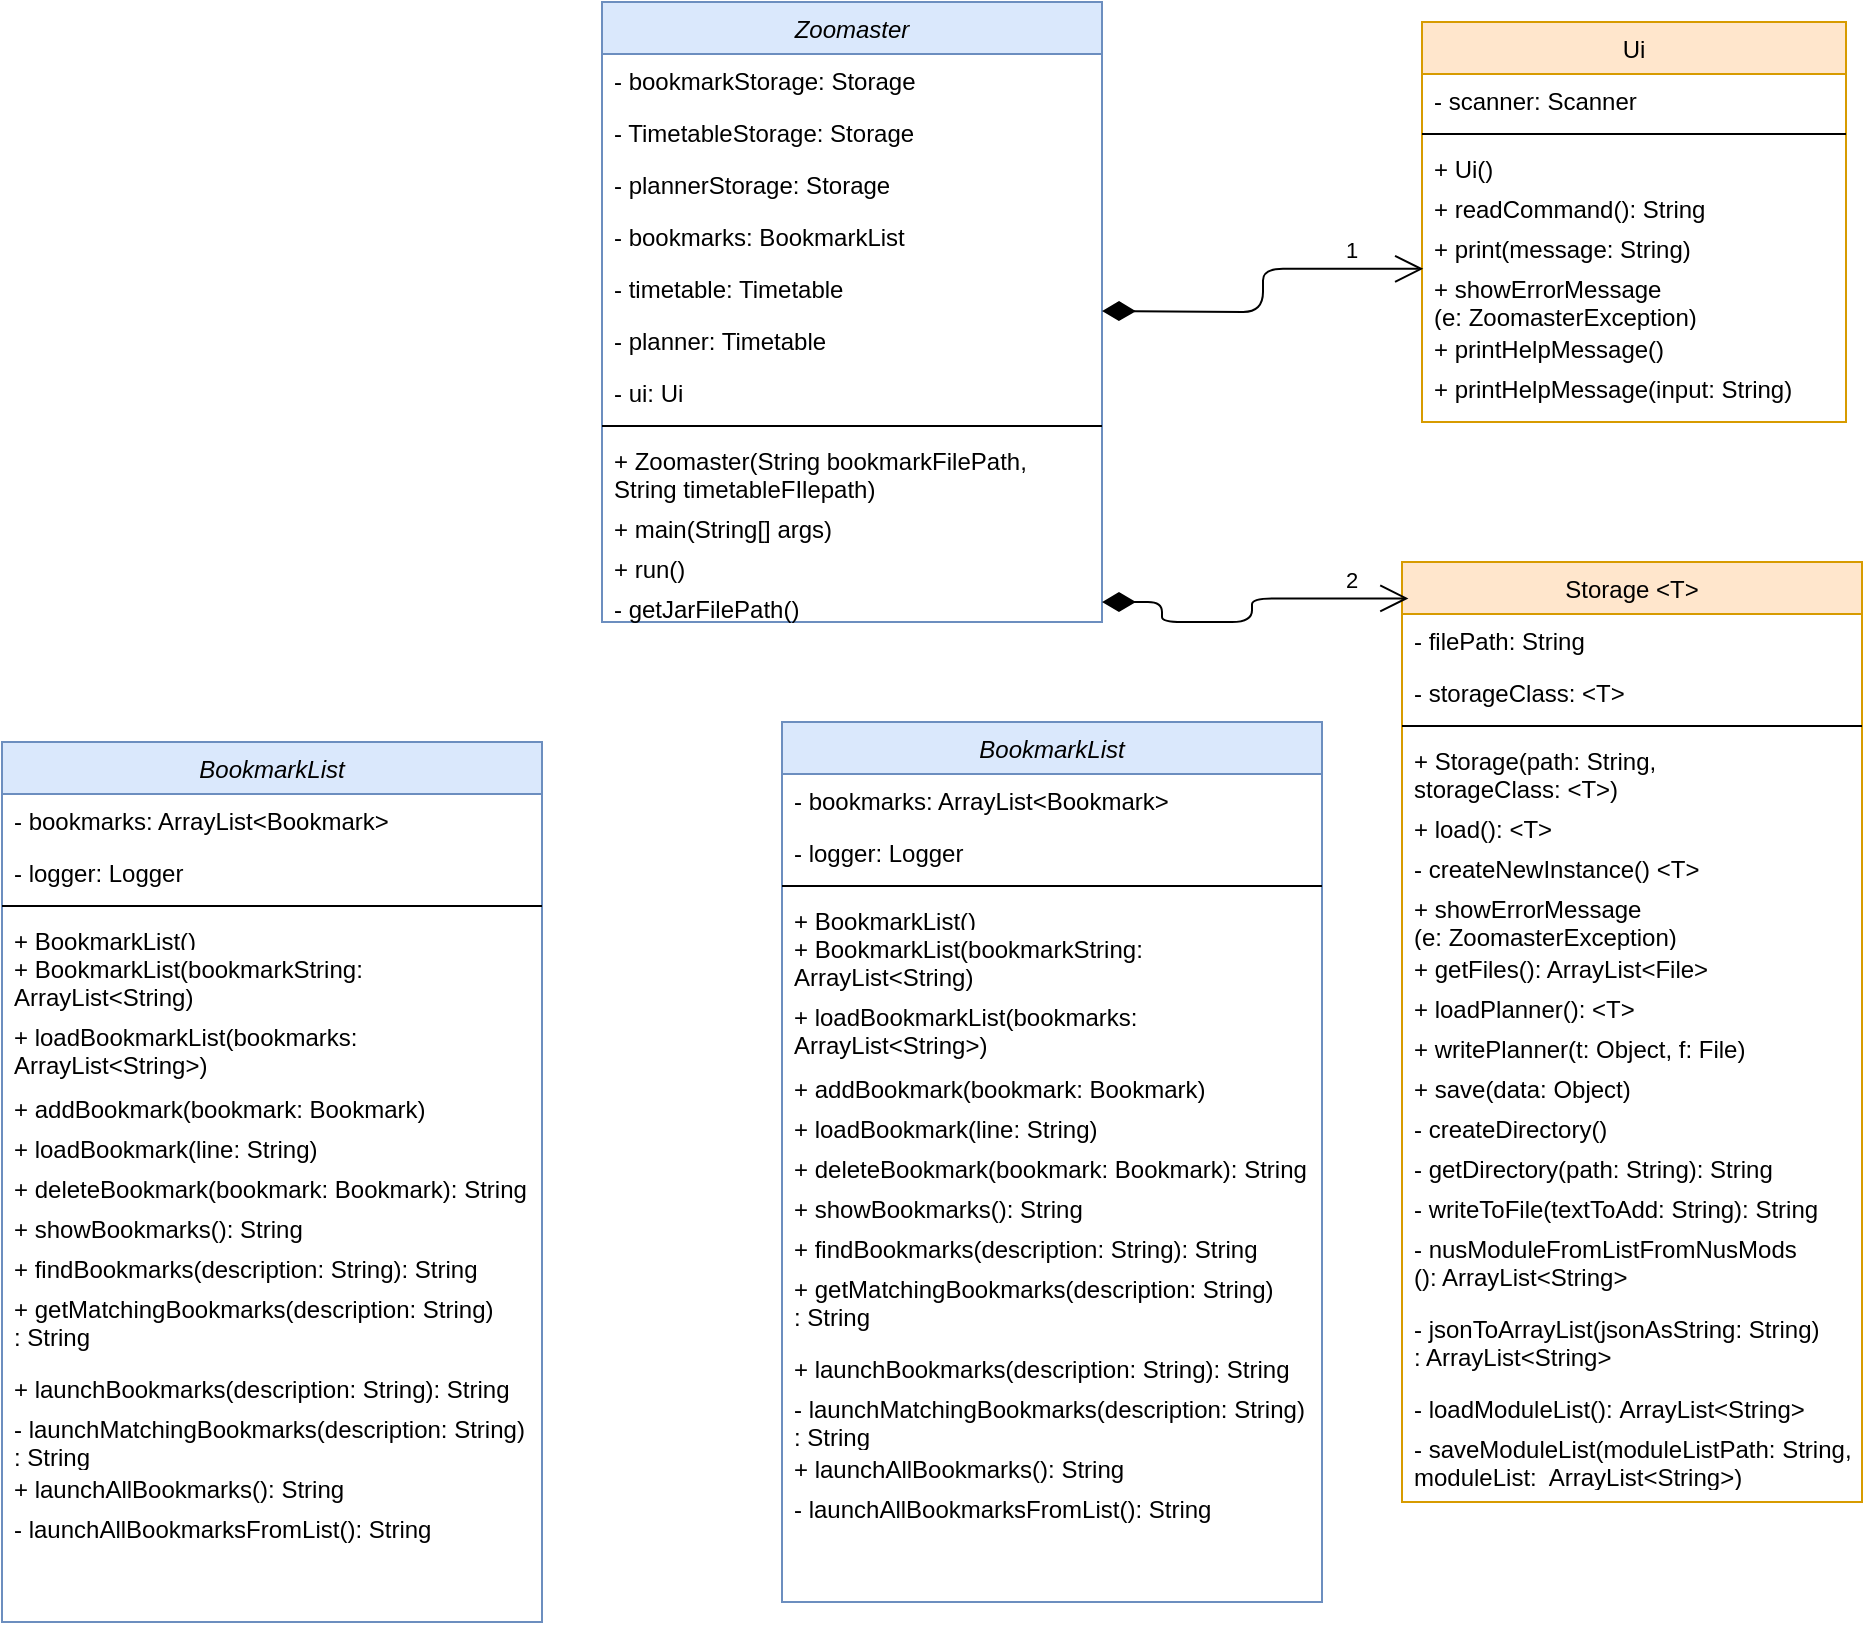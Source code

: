 <mxfile version="13.8.3" type="github">
  <diagram id="C5RBs43oDa-KdzZeNtuy" name="Page-1">
    <mxGraphModel dx="1704" dy="768" grid="1" gridSize="10" guides="1" tooltips="1" connect="1" arrows="1" fold="1" page="1" pageScale="1" pageWidth="827" pageHeight="1169" math="0" shadow="0">
      <root>
        <mxCell id="WIyWlLk6GJQsqaUBKTNV-0" />
        <mxCell id="WIyWlLk6GJQsqaUBKTNV-1" parent="WIyWlLk6GJQsqaUBKTNV-0" />
        <mxCell id="zkfFHV4jXpPFQw0GAbJ--0" value="Zoomaster" style="swimlane;fontStyle=2;align=center;verticalAlign=top;childLayout=stackLayout;horizontal=1;startSize=26;horizontalStack=0;resizeParent=1;resizeLast=0;collapsible=1;marginBottom=0;rounded=0;shadow=0;strokeWidth=1;fillColor=#dae8fc;strokeColor=#6c8ebf;" parent="WIyWlLk6GJQsqaUBKTNV-1" vertex="1">
          <mxGeometry x="100" y="90" width="250" height="310" as="geometry">
            <mxRectangle x="230" y="140" width="160" height="26" as="alternateBounds" />
          </mxGeometry>
        </mxCell>
        <mxCell id="zkfFHV4jXpPFQw0GAbJ--1" value="- bookmarkStorage: Storage" style="text;align=left;verticalAlign=top;spacingLeft=4;spacingRight=4;overflow=hidden;rotatable=0;points=[[0,0.5],[1,0.5]];portConstraint=eastwest;" parent="zkfFHV4jXpPFQw0GAbJ--0" vertex="1">
          <mxGeometry y="26" width="250" height="26" as="geometry" />
        </mxCell>
        <mxCell id="zkfFHV4jXpPFQw0GAbJ--2" value="- TimetableStorage: Storage" style="text;align=left;verticalAlign=top;spacingLeft=4;spacingRight=4;overflow=hidden;rotatable=0;points=[[0,0.5],[1,0.5]];portConstraint=eastwest;rounded=0;shadow=0;html=0;" parent="zkfFHV4jXpPFQw0GAbJ--0" vertex="1">
          <mxGeometry y="52" width="250" height="26" as="geometry" />
        </mxCell>
        <mxCell id="xP8jKpBeJA_gzd6FkXw8-4" value="- plannerStorage: Storage" style="text;align=left;verticalAlign=top;spacingLeft=4;spacingRight=4;overflow=hidden;rotatable=0;points=[[0,0.5],[1,0.5]];portConstraint=eastwest;rounded=0;shadow=0;html=0;" vertex="1" parent="zkfFHV4jXpPFQw0GAbJ--0">
          <mxGeometry y="78" width="250" height="26" as="geometry" />
        </mxCell>
        <mxCell id="zkfFHV4jXpPFQw0GAbJ--3" value="- bookmarks: BookmarkList" style="text;align=left;verticalAlign=top;spacingLeft=4;spacingRight=4;overflow=hidden;rotatable=0;points=[[0,0.5],[1,0.5]];portConstraint=eastwest;rounded=0;shadow=0;html=0;" parent="zkfFHV4jXpPFQw0GAbJ--0" vertex="1">
          <mxGeometry y="104" width="250" height="26" as="geometry" />
        </mxCell>
        <mxCell id="xP8jKpBeJA_gzd6FkXw8-2" value="- timetable: Timetable" style="text;align=left;verticalAlign=top;spacingLeft=4;spacingRight=4;overflow=hidden;rotatable=0;points=[[0,0.5],[1,0.5]];portConstraint=eastwest;rounded=0;shadow=0;html=0;" vertex="1" parent="zkfFHV4jXpPFQw0GAbJ--0">
          <mxGeometry y="130" width="250" height="26" as="geometry" />
        </mxCell>
        <mxCell id="xP8jKpBeJA_gzd6FkXw8-3" value="- planner: Timetable" style="text;align=left;verticalAlign=top;spacingLeft=4;spacingRight=4;overflow=hidden;rotatable=0;points=[[0,0.5],[1,0.5]];portConstraint=eastwest;rounded=0;shadow=0;html=0;" vertex="1" parent="zkfFHV4jXpPFQw0GAbJ--0">
          <mxGeometry y="156" width="250" height="26" as="geometry" />
        </mxCell>
        <mxCell id="xP8jKpBeJA_gzd6FkXw8-5" value="- ui: Ui" style="text;align=left;verticalAlign=top;spacingLeft=4;spacingRight=4;overflow=hidden;rotatable=0;points=[[0,0.5],[1,0.5]];portConstraint=eastwest;rounded=0;shadow=0;html=0;" vertex="1" parent="zkfFHV4jXpPFQw0GAbJ--0">
          <mxGeometry y="182" width="250" height="26" as="geometry" />
        </mxCell>
        <mxCell id="zkfFHV4jXpPFQw0GAbJ--4" value="" style="line;html=1;strokeWidth=1;align=left;verticalAlign=middle;spacingTop=-1;spacingLeft=3;spacingRight=3;rotatable=0;labelPosition=right;points=[];portConstraint=eastwest;" parent="zkfFHV4jXpPFQw0GAbJ--0" vertex="1">
          <mxGeometry y="208" width="250" height="8" as="geometry" />
        </mxCell>
        <mxCell id="zkfFHV4jXpPFQw0GAbJ--5" value="+ Zoomaster(String bookmarkFilePath, &#xa;String timetableFIlepath)" style="text;align=left;verticalAlign=top;spacingLeft=4;spacingRight=4;overflow=hidden;rotatable=0;points=[[0,0.5],[1,0.5]];portConstraint=eastwest;" parent="zkfFHV4jXpPFQw0GAbJ--0" vertex="1">
          <mxGeometry y="216" width="250" height="34" as="geometry" />
        </mxCell>
        <mxCell id="xP8jKpBeJA_gzd6FkXw8-8" value="+ main(String[] args)" style="text;align=left;verticalAlign=top;spacingLeft=4;spacingRight=4;overflow=hidden;rotatable=0;points=[[0,0.5],[1,0.5]];portConstraint=eastwest;" vertex="1" parent="zkfFHV4jXpPFQw0GAbJ--0">
          <mxGeometry y="250" width="250" height="20" as="geometry" />
        </mxCell>
        <mxCell id="xP8jKpBeJA_gzd6FkXw8-7" value="+ run()" style="text;align=left;verticalAlign=top;spacingLeft=4;spacingRight=4;overflow=hidden;rotatable=0;points=[[0,0.5],[1,0.5]];portConstraint=eastwest;" vertex="1" parent="zkfFHV4jXpPFQw0GAbJ--0">
          <mxGeometry y="270" width="250" height="20" as="geometry" />
        </mxCell>
        <mxCell id="xP8jKpBeJA_gzd6FkXw8-9" value="- getJarFilePath()" style="text;align=left;verticalAlign=top;spacingLeft=4;spacingRight=4;overflow=hidden;rotatable=0;points=[[0,0.5],[1,0.5]];portConstraint=eastwest;" vertex="1" parent="zkfFHV4jXpPFQw0GAbJ--0">
          <mxGeometry y="290" width="250" height="20" as="geometry" />
        </mxCell>
        <mxCell id="zkfFHV4jXpPFQw0GAbJ--17" value="Ui" style="swimlane;fontStyle=0;align=center;verticalAlign=top;childLayout=stackLayout;horizontal=1;startSize=26;horizontalStack=0;resizeParent=1;resizeLast=0;collapsible=1;marginBottom=0;rounded=0;shadow=0;strokeWidth=1;fillColor=#ffe6cc;strokeColor=#d79b00;" parent="WIyWlLk6GJQsqaUBKTNV-1" vertex="1">
          <mxGeometry x="510" y="100" width="212" height="200" as="geometry">
            <mxRectangle x="550" y="140" width="160" height="26" as="alternateBounds" />
          </mxGeometry>
        </mxCell>
        <mxCell id="xP8jKpBeJA_gzd6FkXw8-10" value="- scanner: Scanner" style="text;align=left;verticalAlign=top;spacingLeft=4;spacingRight=4;overflow=hidden;rotatable=0;points=[[0,0.5],[1,0.5]];portConstraint=eastwest;rounded=0;shadow=0;html=0;" vertex="1" parent="zkfFHV4jXpPFQw0GAbJ--17">
          <mxGeometry y="26" width="212" height="26" as="geometry" />
        </mxCell>
        <mxCell id="zkfFHV4jXpPFQw0GAbJ--23" value="" style="line;html=1;strokeWidth=1;align=left;verticalAlign=middle;spacingTop=-1;spacingLeft=3;spacingRight=3;rotatable=0;labelPosition=right;points=[];portConstraint=eastwest;" parent="zkfFHV4jXpPFQw0GAbJ--17" vertex="1">
          <mxGeometry y="52" width="212" height="8" as="geometry" />
        </mxCell>
        <mxCell id="xP8jKpBeJA_gzd6FkXw8-11" value="+ Ui()" style="text;align=left;verticalAlign=top;spacingLeft=4;spacingRight=4;overflow=hidden;rotatable=0;points=[[0,0.5],[1,0.5]];portConstraint=eastwest;" vertex="1" parent="zkfFHV4jXpPFQw0GAbJ--17">
          <mxGeometry y="60" width="212" height="20" as="geometry" />
        </mxCell>
        <mxCell id="xP8jKpBeJA_gzd6FkXw8-12" value="+ readCommand(): String" style="text;align=left;verticalAlign=top;spacingLeft=4;spacingRight=4;overflow=hidden;rotatable=0;points=[[0,0.5],[1,0.5]];portConstraint=eastwest;" vertex="1" parent="zkfFHV4jXpPFQw0GAbJ--17">
          <mxGeometry y="80" width="212" height="20" as="geometry" />
        </mxCell>
        <mxCell id="xP8jKpBeJA_gzd6FkXw8-13" value="+ print(message: String)" style="text;align=left;verticalAlign=top;spacingLeft=4;spacingRight=4;overflow=hidden;rotatable=0;points=[[0,0.5],[1,0.5]];portConstraint=eastwest;" vertex="1" parent="zkfFHV4jXpPFQw0GAbJ--17">
          <mxGeometry y="100" width="212" height="20" as="geometry" />
        </mxCell>
        <mxCell id="xP8jKpBeJA_gzd6FkXw8-14" value="+ showErrorMessage&#xa;(e: ZoomasterException)" style="text;align=left;verticalAlign=top;spacingLeft=4;spacingRight=4;overflow=hidden;rotatable=0;points=[[0,0.5],[1,0.5]];portConstraint=eastwest;" vertex="1" parent="zkfFHV4jXpPFQw0GAbJ--17">
          <mxGeometry y="120" width="212" height="30" as="geometry" />
        </mxCell>
        <mxCell id="xP8jKpBeJA_gzd6FkXw8-17" value="+ printHelpMessage()" style="text;align=left;verticalAlign=top;spacingLeft=4;spacingRight=4;overflow=hidden;rotatable=0;points=[[0,0.5],[1,0.5]];portConstraint=eastwest;" vertex="1" parent="zkfFHV4jXpPFQw0GAbJ--17">
          <mxGeometry y="150" width="212" height="20" as="geometry" />
        </mxCell>
        <mxCell id="xP8jKpBeJA_gzd6FkXw8-16" value="+ printHelpMessage(input: String)" style="text;align=left;verticalAlign=top;spacingLeft=4;spacingRight=4;overflow=hidden;rotatable=0;points=[[0,0.5],[1,0.5]];portConstraint=eastwest;" vertex="1" parent="zkfFHV4jXpPFQw0GAbJ--17">
          <mxGeometry y="170" width="212" height="20" as="geometry" />
        </mxCell>
        <mxCell id="xP8jKpBeJA_gzd6FkXw8-18" value="1" style="endArrow=open;html=1;endSize=12;startArrow=diamondThin;startSize=14;startFill=1;edgeStyle=orthogonalEdgeStyle;align=left;verticalAlign=bottom;entryX=0.003;entryY=0.113;entryDx=0;entryDy=0;entryPerimeter=0;" edge="1" parent="WIyWlLk6GJQsqaUBKTNV-1" target="xP8jKpBeJA_gzd6FkXw8-14">
          <mxGeometry x="0.553" relative="1" as="geometry">
            <mxPoint x="350" y="244.5" as="sourcePoint" />
            <mxPoint x="510" y="244.5" as="targetPoint" />
            <mxPoint as="offset" />
          </mxGeometry>
        </mxCell>
        <mxCell id="xP8jKpBeJA_gzd6FkXw8-19" value="Storage &lt;T&gt;" style="swimlane;fontStyle=0;align=center;verticalAlign=top;childLayout=stackLayout;horizontal=1;startSize=26;horizontalStack=0;resizeParent=1;resizeLast=0;collapsible=1;marginBottom=0;rounded=0;shadow=0;strokeWidth=1;fillColor=#ffe6cc;strokeColor=#d79b00;" vertex="1" parent="WIyWlLk6GJQsqaUBKTNV-1">
          <mxGeometry x="500" y="370" width="230" height="470" as="geometry">
            <mxRectangle x="550" y="140" width="160" height="26" as="alternateBounds" />
          </mxGeometry>
        </mxCell>
        <mxCell id="xP8jKpBeJA_gzd6FkXw8-20" value="- filePath: String&#xa;" style="text;align=left;verticalAlign=top;spacingLeft=4;spacingRight=4;overflow=hidden;rotatable=0;points=[[0,0.5],[1,0.5]];portConstraint=eastwest;rounded=0;shadow=0;html=0;" vertex="1" parent="xP8jKpBeJA_gzd6FkXw8-19">
          <mxGeometry y="26" width="230" height="26" as="geometry" />
        </mxCell>
        <mxCell id="xP8jKpBeJA_gzd6FkXw8-29" value="- storageClass: &lt;T&gt;&#xa;" style="text;align=left;verticalAlign=top;spacingLeft=4;spacingRight=4;overflow=hidden;rotatable=0;points=[[0,0.5],[1,0.5]];portConstraint=eastwest;rounded=0;shadow=0;html=0;" vertex="1" parent="xP8jKpBeJA_gzd6FkXw8-19">
          <mxGeometry y="52" width="230" height="26" as="geometry" />
        </mxCell>
        <mxCell id="xP8jKpBeJA_gzd6FkXw8-21" value="" style="line;html=1;strokeWidth=1;align=left;verticalAlign=middle;spacingTop=-1;spacingLeft=3;spacingRight=3;rotatable=0;labelPosition=right;points=[];portConstraint=eastwest;" vertex="1" parent="xP8jKpBeJA_gzd6FkXw8-19">
          <mxGeometry y="78" width="230" height="8" as="geometry" />
        </mxCell>
        <mxCell id="xP8jKpBeJA_gzd6FkXw8-22" value="+ Storage(path: String, &#xa;storageClass: &lt;T&gt;)" style="text;align=left;verticalAlign=top;spacingLeft=4;spacingRight=4;overflow=hidden;rotatable=0;points=[[0,0.5],[1,0.5]];portConstraint=eastwest;" vertex="1" parent="xP8jKpBeJA_gzd6FkXw8-19">
          <mxGeometry y="86" width="230" height="34" as="geometry" />
        </mxCell>
        <mxCell id="xP8jKpBeJA_gzd6FkXw8-23" value="+ load(): &lt;T&gt;" style="text;align=left;verticalAlign=top;spacingLeft=4;spacingRight=4;overflow=hidden;rotatable=0;points=[[0,0.5],[1,0.5]];portConstraint=eastwest;" vertex="1" parent="xP8jKpBeJA_gzd6FkXw8-19">
          <mxGeometry y="120" width="230" height="20" as="geometry" />
        </mxCell>
        <mxCell id="xP8jKpBeJA_gzd6FkXw8-24" value="- createNewInstance() &lt;T&gt;" style="text;align=left;verticalAlign=top;spacingLeft=4;spacingRight=4;overflow=hidden;rotatable=0;points=[[0,0.5],[1,0.5]];portConstraint=eastwest;" vertex="1" parent="xP8jKpBeJA_gzd6FkXw8-19">
          <mxGeometry y="140" width="230" height="20" as="geometry" />
        </mxCell>
        <mxCell id="xP8jKpBeJA_gzd6FkXw8-25" value="+ showErrorMessage&#xa;(e: ZoomasterException)" style="text;align=left;verticalAlign=top;spacingLeft=4;spacingRight=4;overflow=hidden;rotatable=0;points=[[0,0.5],[1,0.5]];portConstraint=eastwest;" vertex="1" parent="xP8jKpBeJA_gzd6FkXw8-19">
          <mxGeometry y="160" width="230" height="30" as="geometry" />
        </mxCell>
        <mxCell id="xP8jKpBeJA_gzd6FkXw8-26" value="+ getFiles(): ArrayList&lt;File&gt;" style="text;align=left;verticalAlign=top;spacingLeft=4;spacingRight=4;overflow=hidden;rotatable=0;points=[[0,0.5],[1,0.5]];portConstraint=eastwest;" vertex="1" parent="xP8jKpBeJA_gzd6FkXw8-19">
          <mxGeometry y="190" width="230" height="20" as="geometry" />
        </mxCell>
        <mxCell id="xP8jKpBeJA_gzd6FkXw8-32" value="+ loadPlanner(): &lt;T&gt;" style="text;align=left;verticalAlign=top;spacingLeft=4;spacingRight=4;overflow=hidden;rotatable=0;points=[[0,0.5],[1,0.5]];portConstraint=eastwest;" vertex="1" parent="xP8jKpBeJA_gzd6FkXw8-19">
          <mxGeometry y="210" width="230" height="20" as="geometry" />
        </mxCell>
        <mxCell id="xP8jKpBeJA_gzd6FkXw8-33" value="+ writePlanner(t: Object, f: File)" style="text;align=left;verticalAlign=top;spacingLeft=4;spacingRight=4;overflow=hidden;rotatable=0;points=[[0,0.5],[1,0.5]];portConstraint=eastwest;" vertex="1" parent="xP8jKpBeJA_gzd6FkXw8-19">
          <mxGeometry y="230" width="230" height="20" as="geometry" />
        </mxCell>
        <mxCell id="xP8jKpBeJA_gzd6FkXw8-27" value="+ save(data: Object)" style="text;align=left;verticalAlign=top;spacingLeft=4;spacingRight=4;overflow=hidden;rotatable=0;points=[[0,0.5],[1,0.5]];portConstraint=eastwest;" vertex="1" parent="xP8jKpBeJA_gzd6FkXw8-19">
          <mxGeometry y="250" width="230" height="20" as="geometry" />
        </mxCell>
        <mxCell id="xP8jKpBeJA_gzd6FkXw8-34" value="- createDirectory()" style="text;align=left;verticalAlign=top;spacingLeft=4;spacingRight=4;overflow=hidden;rotatable=0;points=[[0,0.5],[1,0.5]];portConstraint=eastwest;" vertex="1" parent="xP8jKpBeJA_gzd6FkXw8-19">
          <mxGeometry y="270" width="230" height="20" as="geometry" />
        </mxCell>
        <mxCell id="xP8jKpBeJA_gzd6FkXw8-35" value="- getDirectory(path: String): String" style="text;align=left;verticalAlign=top;spacingLeft=4;spacingRight=4;overflow=hidden;rotatable=0;points=[[0,0.5],[1,0.5]];portConstraint=eastwest;" vertex="1" parent="xP8jKpBeJA_gzd6FkXw8-19">
          <mxGeometry y="290" width="230" height="20" as="geometry" />
        </mxCell>
        <mxCell id="xP8jKpBeJA_gzd6FkXw8-36" value="- writeToFile(textToAdd: String): String" style="text;align=left;verticalAlign=top;spacingLeft=4;spacingRight=4;overflow=hidden;rotatable=0;points=[[0,0.5],[1,0.5]];portConstraint=eastwest;" vertex="1" parent="xP8jKpBeJA_gzd6FkXw8-19">
          <mxGeometry y="310" width="230" height="20" as="geometry" />
        </mxCell>
        <mxCell id="xP8jKpBeJA_gzd6FkXw8-30" value="- nusModuleFromListFromNusMods&#xa;(): ArrayList&lt;String&gt;" style="text;align=left;verticalAlign=top;spacingLeft=4;spacingRight=4;overflow=hidden;rotatable=0;points=[[0,0.5],[1,0.5]];portConstraint=eastwest;" vertex="1" parent="xP8jKpBeJA_gzd6FkXw8-19">
          <mxGeometry y="330" width="230" height="40" as="geometry" />
        </mxCell>
        <mxCell id="xP8jKpBeJA_gzd6FkXw8-31" value="- jsonToArrayList(jsonAsString: String)&#xa;: ArrayList&lt;String&gt;" style="text;align=left;verticalAlign=top;spacingLeft=4;spacingRight=4;overflow=hidden;rotatable=0;points=[[0,0.5],[1,0.5]];portConstraint=eastwest;" vertex="1" parent="xP8jKpBeJA_gzd6FkXw8-19">
          <mxGeometry y="370" width="230" height="40" as="geometry" />
        </mxCell>
        <mxCell id="xP8jKpBeJA_gzd6FkXw8-37" value="- loadModuleList(): ArrayList&lt;String&gt;" style="text;align=left;verticalAlign=top;spacingLeft=4;spacingRight=4;overflow=hidden;rotatable=0;points=[[0,0.5],[1,0.5]];portConstraint=eastwest;" vertex="1" parent="xP8jKpBeJA_gzd6FkXw8-19">
          <mxGeometry y="410" width="230" height="20" as="geometry" />
        </mxCell>
        <mxCell id="xP8jKpBeJA_gzd6FkXw8-38" value="- saveModuleList(moduleListPath: String, &#xa;moduleList:  ArrayList&lt;String&gt;)" style="text;align=left;verticalAlign=top;spacingLeft=4;spacingRight=4;overflow=hidden;rotatable=0;points=[[0,0.5],[1,0.5]];portConstraint=eastwest;" vertex="1" parent="xP8jKpBeJA_gzd6FkXw8-19">
          <mxGeometry y="430" width="230" height="30" as="geometry" />
        </mxCell>
        <mxCell id="xP8jKpBeJA_gzd6FkXw8-28" value="2" style="endArrow=open;html=1;endSize=12;startArrow=diamondThin;startSize=14;startFill=1;edgeStyle=orthogonalEdgeStyle;align=left;verticalAlign=bottom;entryX=0.014;entryY=-0.3;entryDx=0;entryDy=0;entryPerimeter=0;" edge="1" parent="WIyWlLk6GJQsqaUBKTNV-1" target="xP8jKpBeJA_gzd6FkXw8-20">
          <mxGeometry x="0.623" relative="1" as="geometry">
            <mxPoint x="350" y="390" as="sourcePoint" />
            <mxPoint x="510" y="390" as="targetPoint" />
            <Array as="points">
              <mxPoint x="380" y="390" />
              <mxPoint x="380" y="400" />
              <mxPoint x="425" y="400" />
              <mxPoint x="425" y="388" />
            </Array>
            <mxPoint as="offset" />
          </mxGeometry>
        </mxCell>
        <mxCell id="xP8jKpBeJA_gzd6FkXw8-39" value="BookmarkList" style="swimlane;fontStyle=2;align=center;verticalAlign=top;childLayout=stackLayout;horizontal=1;startSize=26;horizontalStack=0;resizeParent=1;resizeLast=0;collapsible=1;marginBottom=0;rounded=0;shadow=0;strokeWidth=1;fillColor=#dae8fc;strokeColor=#6c8ebf;" vertex="1" parent="WIyWlLk6GJQsqaUBKTNV-1">
          <mxGeometry x="190" y="450" width="270" height="440" as="geometry">
            <mxRectangle x="230" y="140" width="160" height="26" as="alternateBounds" />
          </mxGeometry>
        </mxCell>
        <mxCell id="xP8jKpBeJA_gzd6FkXw8-40" value="- bookmarks: ArrayList&lt;Bookmark&gt;" style="text;align=left;verticalAlign=top;spacingLeft=4;spacingRight=4;overflow=hidden;rotatable=0;points=[[0,0.5],[1,0.5]];portConstraint=eastwest;" vertex="1" parent="xP8jKpBeJA_gzd6FkXw8-39">
          <mxGeometry y="26" width="270" height="26" as="geometry" />
        </mxCell>
        <mxCell id="xP8jKpBeJA_gzd6FkXw8-41" value="- logger: Logger" style="text;align=left;verticalAlign=top;spacingLeft=4;spacingRight=4;overflow=hidden;rotatable=0;points=[[0,0.5],[1,0.5]];portConstraint=eastwest;rounded=0;shadow=0;html=0;" vertex="1" parent="xP8jKpBeJA_gzd6FkXw8-39">
          <mxGeometry y="52" width="270" height="26" as="geometry" />
        </mxCell>
        <mxCell id="xP8jKpBeJA_gzd6FkXw8-47" value="" style="line;html=1;strokeWidth=1;align=left;verticalAlign=middle;spacingTop=-1;spacingLeft=3;spacingRight=3;rotatable=0;labelPosition=right;points=[];portConstraint=eastwest;" vertex="1" parent="xP8jKpBeJA_gzd6FkXw8-39">
          <mxGeometry y="78" width="270" height="8" as="geometry" />
        </mxCell>
        <mxCell id="xP8jKpBeJA_gzd6FkXw8-48" value="+ BookmarkList()" style="text;align=left;verticalAlign=top;spacingLeft=4;spacingRight=4;overflow=hidden;rotatable=0;points=[[0,0.5],[1,0.5]];portConstraint=eastwest;" vertex="1" parent="xP8jKpBeJA_gzd6FkXw8-39">
          <mxGeometry y="86" width="270" height="14" as="geometry" />
        </mxCell>
        <mxCell id="xP8jKpBeJA_gzd6FkXw8-52" value="+ BookmarkList(bookmarkString: &#xa;ArrayList&lt;String)" style="text;align=left;verticalAlign=top;spacingLeft=4;spacingRight=4;overflow=hidden;rotatable=0;points=[[0,0.5],[1,0.5]];portConstraint=eastwest;" vertex="1" parent="xP8jKpBeJA_gzd6FkXw8-39">
          <mxGeometry y="100" width="270" height="34" as="geometry" />
        </mxCell>
        <mxCell id="xP8jKpBeJA_gzd6FkXw8-49" value="+ loadBookmarkList(bookmarks: &#xa;ArrayList&lt;String&gt;)" style="text;align=left;verticalAlign=top;spacingLeft=4;spacingRight=4;overflow=hidden;rotatable=0;points=[[0,0.5],[1,0.5]];portConstraint=eastwest;" vertex="1" parent="xP8jKpBeJA_gzd6FkXw8-39">
          <mxGeometry y="134" width="270" height="36" as="geometry" />
        </mxCell>
        <mxCell id="xP8jKpBeJA_gzd6FkXw8-53" value="+ addBookmark(bookmark: Bookmark)" style="text;align=left;verticalAlign=top;spacingLeft=4;spacingRight=4;overflow=hidden;rotatable=0;points=[[0,0.5],[1,0.5]];portConstraint=eastwest;" vertex="1" parent="xP8jKpBeJA_gzd6FkXw8-39">
          <mxGeometry y="170" width="270" height="20" as="geometry" />
        </mxCell>
        <mxCell id="xP8jKpBeJA_gzd6FkXw8-54" value="+ loadBookmark(line: String)" style="text;align=left;verticalAlign=top;spacingLeft=4;spacingRight=4;overflow=hidden;rotatable=0;points=[[0,0.5],[1,0.5]];portConstraint=eastwest;" vertex="1" parent="xP8jKpBeJA_gzd6FkXw8-39">
          <mxGeometry y="190" width="270" height="20" as="geometry" />
        </mxCell>
        <mxCell id="xP8jKpBeJA_gzd6FkXw8-55" value="+ deleteBookmark(bookmark: Bookmark): String" style="text;align=left;verticalAlign=top;spacingLeft=4;spacingRight=4;overflow=hidden;rotatable=0;points=[[0,0.5],[1,0.5]];portConstraint=eastwest;" vertex="1" parent="xP8jKpBeJA_gzd6FkXw8-39">
          <mxGeometry y="210" width="270" height="20" as="geometry" />
        </mxCell>
        <mxCell id="xP8jKpBeJA_gzd6FkXw8-56" value="+ showBookmarks(): String" style="text;align=left;verticalAlign=top;spacingLeft=4;spacingRight=4;overflow=hidden;rotatable=0;points=[[0,0.5],[1,0.5]];portConstraint=eastwest;" vertex="1" parent="xP8jKpBeJA_gzd6FkXw8-39">
          <mxGeometry y="230" width="270" height="20" as="geometry" />
        </mxCell>
        <mxCell id="xP8jKpBeJA_gzd6FkXw8-57" value="+ findBookmarks(description: String): String" style="text;align=left;verticalAlign=top;spacingLeft=4;spacingRight=4;overflow=hidden;rotatable=0;points=[[0,0.5],[1,0.5]];portConstraint=eastwest;" vertex="1" parent="xP8jKpBeJA_gzd6FkXw8-39">
          <mxGeometry y="250" width="270" height="20" as="geometry" />
        </mxCell>
        <mxCell id="xP8jKpBeJA_gzd6FkXw8-58" value="+ getMatchingBookmarks(description: String)&#xa;: String" style="text;align=left;verticalAlign=top;spacingLeft=4;spacingRight=4;overflow=hidden;rotatable=0;points=[[0,0.5],[1,0.5]];portConstraint=eastwest;" vertex="1" parent="xP8jKpBeJA_gzd6FkXw8-39">
          <mxGeometry y="270" width="270" height="40" as="geometry" />
        </mxCell>
        <mxCell id="xP8jKpBeJA_gzd6FkXw8-60" value="+ launchBookmarks(description: String): String" style="text;align=left;verticalAlign=top;spacingLeft=4;spacingRight=4;overflow=hidden;rotatable=0;points=[[0,0.5],[1,0.5]];portConstraint=eastwest;" vertex="1" parent="xP8jKpBeJA_gzd6FkXw8-39">
          <mxGeometry y="310" width="270" height="20" as="geometry" />
        </mxCell>
        <mxCell id="xP8jKpBeJA_gzd6FkXw8-61" value="- launchMatchingBookmarks(description: String)&#xa;: String" style="text;align=left;verticalAlign=top;spacingLeft=4;spacingRight=4;overflow=hidden;rotatable=0;points=[[0,0.5],[1,0.5]];portConstraint=eastwest;" vertex="1" parent="xP8jKpBeJA_gzd6FkXw8-39">
          <mxGeometry y="330" width="270" height="30" as="geometry" />
        </mxCell>
        <mxCell id="xP8jKpBeJA_gzd6FkXw8-62" value="+ launchAllBookmarks(): String" style="text;align=left;verticalAlign=top;spacingLeft=4;spacingRight=4;overflow=hidden;rotatable=0;points=[[0,0.5],[1,0.5]];portConstraint=eastwest;" vertex="1" parent="xP8jKpBeJA_gzd6FkXw8-39">
          <mxGeometry y="360" width="270" height="20" as="geometry" />
        </mxCell>
        <mxCell id="xP8jKpBeJA_gzd6FkXw8-63" value="- launchAllBookmarksFromList(): String" style="text;align=left;verticalAlign=top;spacingLeft=4;spacingRight=4;overflow=hidden;rotatable=0;points=[[0,0.5],[1,0.5]];portConstraint=eastwest;" vertex="1" parent="xP8jKpBeJA_gzd6FkXw8-39">
          <mxGeometry y="380" width="270" height="20" as="geometry" />
        </mxCell>
        <mxCell id="xP8jKpBeJA_gzd6FkXw8-64" value="BookmarkList" style="swimlane;fontStyle=2;align=center;verticalAlign=top;childLayout=stackLayout;horizontal=1;startSize=26;horizontalStack=0;resizeParent=1;resizeLast=0;collapsible=1;marginBottom=0;rounded=0;shadow=0;strokeWidth=1;fillColor=#dae8fc;strokeColor=#6c8ebf;" vertex="1" parent="WIyWlLk6GJQsqaUBKTNV-1">
          <mxGeometry x="-200" y="460" width="270" height="440" as="geometry">
            <mxRectangle x="230" y="140" width="160" height="26" as="alternateBounds" />
          </mxGeometry>
        </mxCell>
        <mxCell id="xP8jKpBeJA_gzd6FkXw8-65" value="- bookmarks: ArrayList&lt;Bookmark&gt;" style="text;align=left;verticalAlign=top;spacingLeft=4;spacingRight=4;overflow=hidden;rotatable=0;points=[[0,0.5],[1,0.5]];portConstraint=eastwest;" vertex="1" parent="xP8jKpBeJA_gzd6FkXw8-64">
          <mxGeometry y="26" width="270" height="26" as="geometry" />
        </mxCell>
        <mxCell id="xP8jKpBeJA_gzd6FkXw8-66" value="- logger: Logger" style="text;align=left;verticalAlign=top;spacingLeft=4;spacingRight=4;overflow=hidden;rotatable=0;points=[[0,0.5],[1,0.5]];portConstraint=eastwest;rounded=0;shadow=0;html=0;" vertex="1" parent="xP8jKpBeJA_gzd6FkXw8-64">
          <mxGeometry y="52" width="270" height="26" as="geometry" />
        </mxCell>
        <mxCell id="xP8jKpBeJA_gzd6FkXw8-67" value="" style="line;html=1;strokeWidth=1;align=left;verticalAlign=middle;spacingTop=-1;spacingLeft=3;spacingRight=3;rotatable=0;labelPosition=right;points=[];portConstraint=eastwest;" vertex="1" parent="xP8jKpBeJA_gzd6FkXw8-64">
          <mxGeometry y="78" width="270" height="8" as="geometry" />
        </mxCell>
        <mxCell id="xP8jKpBeJA_gzd6FkXw8-68" value="+ BookmarkList()" style="text;align=left;verticalAlign=top;spacingLeft=4;spacingRight=4;overflow=hidden;rotatable=0;points=[[0,0.5],[1,0.5]];portConstraint=eastwest;" vertex="1" parent="xP8jKpBeJA_gzd6FkXw8-64">
          <mxGeometry y="86" width="270" height="14" as="geometry" />
        </mxCell>
        <mxCell id="xP8jKpBeJA_gzd6FkXw8-69" value="+ BookmarkList(bookmarkString: &#xa;ArrayList&lt;String)" style="text;align=left;verticalAlign=top;spacingLeft=4;spacingRight=4;overflow=hidden;rotatable=0;points=[[0,0.5],[1,0.5]];portConstraint=eastwest;" vertex="1" parent="xP8jKpBeJA_gzd6FkXw8-64">
          <mxGeometry y="100" width="270" height="34" as="geometry" />
        </mxCell>
        <mxCell id="xP8jKpBeJA_gzd6FkXw8-70" value="+ loadBookmarkList(bookmarks: &#xa;ArrayList&lt;String&gt;)" style="text;align=left;verticalAlign=top;spacingLeft=4;spacingRight=4;overflow=hidden;rotatable=0;points=[[0,0.5],[1,0.5]];portConstraint=eastwest;" vertex="1" parent="xP8jKpBeJA_gzd6FkXw8-64">
          <mxGeometry y="134" width="270" height="36" as="geometry" />
        </mxCell>
        <mxCell id="xP8jKpBeJA_gzd6FkXw8-71" value="+ addBookmark(bookmark: Bookmark)" style="text;align=left;verticalAlign=top;spacingLeft=4;spacingRight=4;overflow=hidden;rotatable=0;points=[[0,0.5],[1,0.5]];portConstraint=eastwest;" vertex="1" parent="xP8jKpBeJA_gzd6FkXw8-64">
          <mxGeometry y="170" width="270" height="20" as="geometry" />
        </mxCell>
        <mxCell id="xP8jKpBeJA_gzd6FkXw8-72" value="+ loadBookmark(line: String)" style="text;align=left;verticalAlign=top;spacingLeft=4;spacingRight=4;overflow=hidden;rotatable=0;points=[[0,0.5],[1,0.5]];portConstraint=eastwest;" vertex="1" parent="xP8jKpBeJA_gzd6FkXw8-64">
          <mxGeometry y="190" width="270" height="20" as="geometry" />
        </mxCell>
        <mxCell id="xP8jKpBeJA_gzd6FkXw8-73" value="+ deleteBookmark(bookmark: Bookmark): String" style="text;align=left;verticalAlign=top;spacingLeft=4;spacingRight=4;overflow=hidden;rotatable=0;points=[[0,0.5],[1,0.5]];portConstraint=eastwest;" vertex="1" parent="xP8jKpBeJA_gzd6FkXw8-64">
          <mxGeometry y="210" width="270" height="20" as="geometry" />
        </mxCell>
        <mxCell id="xP8jKpBeJA_gzd6FkXw8-74" value="+ showBookmarks(): String" style="text;align=left;verticalAlign=top;spacingLeft=4;spacingRight=4;overflow=hidden;rotatable=0;points=[[0,0.5],[1,0.5]];portConstraint=eastwest;" vertex="1" parent="xP8jKpBeJA_gzd6FkXw8-64">
          <mxGeometry y="230" width="270" height="20" as="geometry" />
        </mxCell>
        <mxCell id="xP8jKpBeJA_gzd6FkXw8-75" value="+ findBookmarks(description: String): String" style="text;align=left;verticalAlign=top;spacingLeft=4;spacingRight=4;overflow=hidden;rotatable=0;points=[[0,0.5],[1,0.5]];portConstraint=eastwest;" vertex="1" parent="xP8jKpBeJA_gzd6FkXw8-64">
          <mxGeometry y="250" width="270" height="20" as="geometry" />
        </mxCell>
        <mxCell id="xP8jKpBeJA_gzd6FkXw8-76" value="+ getMatchingBookmarks(description: String)&#xa;: String" style="text;align=left;verticalAlign=top;spacingLeft=4;spacingRight=4;overflow=hidden;rotatable=0;points=[[0,0.5],[1,0.5]];portConstraint=eastwest;" vertex="1" parent="xP8jKpBeJA_gzd6FkXw8-64">
          <mxGeometry y="270" width="270" height="40" as="geometry" />
        </mxCell>
        <mxCell id="xP8jKpBeJA_gzd6FkXw8-77" value="+ launchBookmarks(description: String): String" style="text;align=left;verticalAlign=top;spacingLeft=4;spacingRight=4;overflow=hidden;rotatable=0;points=[[0,0.5],[1,0.5]];portConstraint=eastwest;" vertex="1" parent="xP8jKpBeJA_gzd6FkXw8-64">
          <mxGeometry y="310" width="270" height="20" as="geometry" />
        </mxCell>
        <mxCell id="xP8jKpBeJA_gzd6FkXw8-78" value="- launchMatchingBookmarks(description: String)&#xa;: String" style="text;align=left;verticalAlign=top;spacingLeft=4;spacingRight=4;overflow=hidden;rotatable=0;points=[[0,0.5],[1,0.5]];portConstraint=eastwest;" vertex="1" parent="xP8jKpBeJA_gzd6FkXw8-64">
          <mxGeometry y="330" width="270" height="30" as="geometry" />
        </mxCell>
        <mxCell id="xP8jKpBeJA_gzd6FkXw8-79" value="+ launchAllBookmarks(): String" style="text;align=left;verticalAlign=top;spacingLeft=4;spacingRight=4;overflow=hidden;rotatable=0;points=[[0,0.5],[1,0.5]];portConstraint=eastwest;" vertex="1" parent="xP8jKpBeJA_gzd6FkXw8-64">
          <mxGeometry y="360" width="270" height="20" as="geometry" />
        </mxCell>
        <mxCell id="xP8jKpBeJA_gzd6FkXw8-80" value="- launchAllBookmarksFromList(): String" style="text;align=left;verticalAlign=top;spacingLeft=4;spacingRight=4;overflow=hidden;rotatable=0;points=[[0,0.5],[1,0.5]];portConstraint=eastwest;" vertex="1" parent="xP8jKpBeJA_gzd6FkXw8-64">
          <mxGeometry y="380" width="270" height="20" as="geometry" />
        </mxCell>
      </root>
    </mxGraphModel>
  </diagram>
</mxfile>
